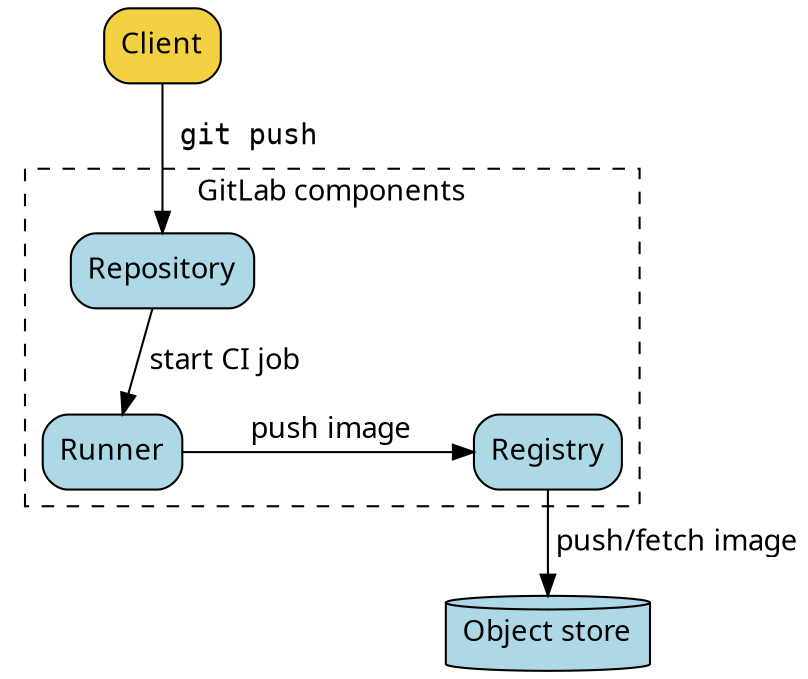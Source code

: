strict digraph architecture {
  compound=true;
  newrank=true;

  graph [fontname="Raleway", nodesep="0.8"];
  node [shape="rect", style="filled,rounded", fontname="Raleway"];
  edge [fontname="Raleway"]

  Client [fillcolor="#f4d142"]
  Storage [fillcolor="lightblue", label="Object store", shape="cylinder"]

  subgraph cluster_gitlab {
    label="GitLab components"
    style="dashed";
    Repository [fillcolor="lightblue"]
    Runner [fillcolor="lightblue"]
    Registry [fillcolor="lightblue"]

    Repository -> Runner [label=" start CI job"]
    Runner -> Registry [label=" push image"]
    {rank=same; Runner, Registry};
  }

  Client -> Repository [label=" git push" fontname="courier"]
  Registry -> Storage [label=" push/fetch image"]

}
